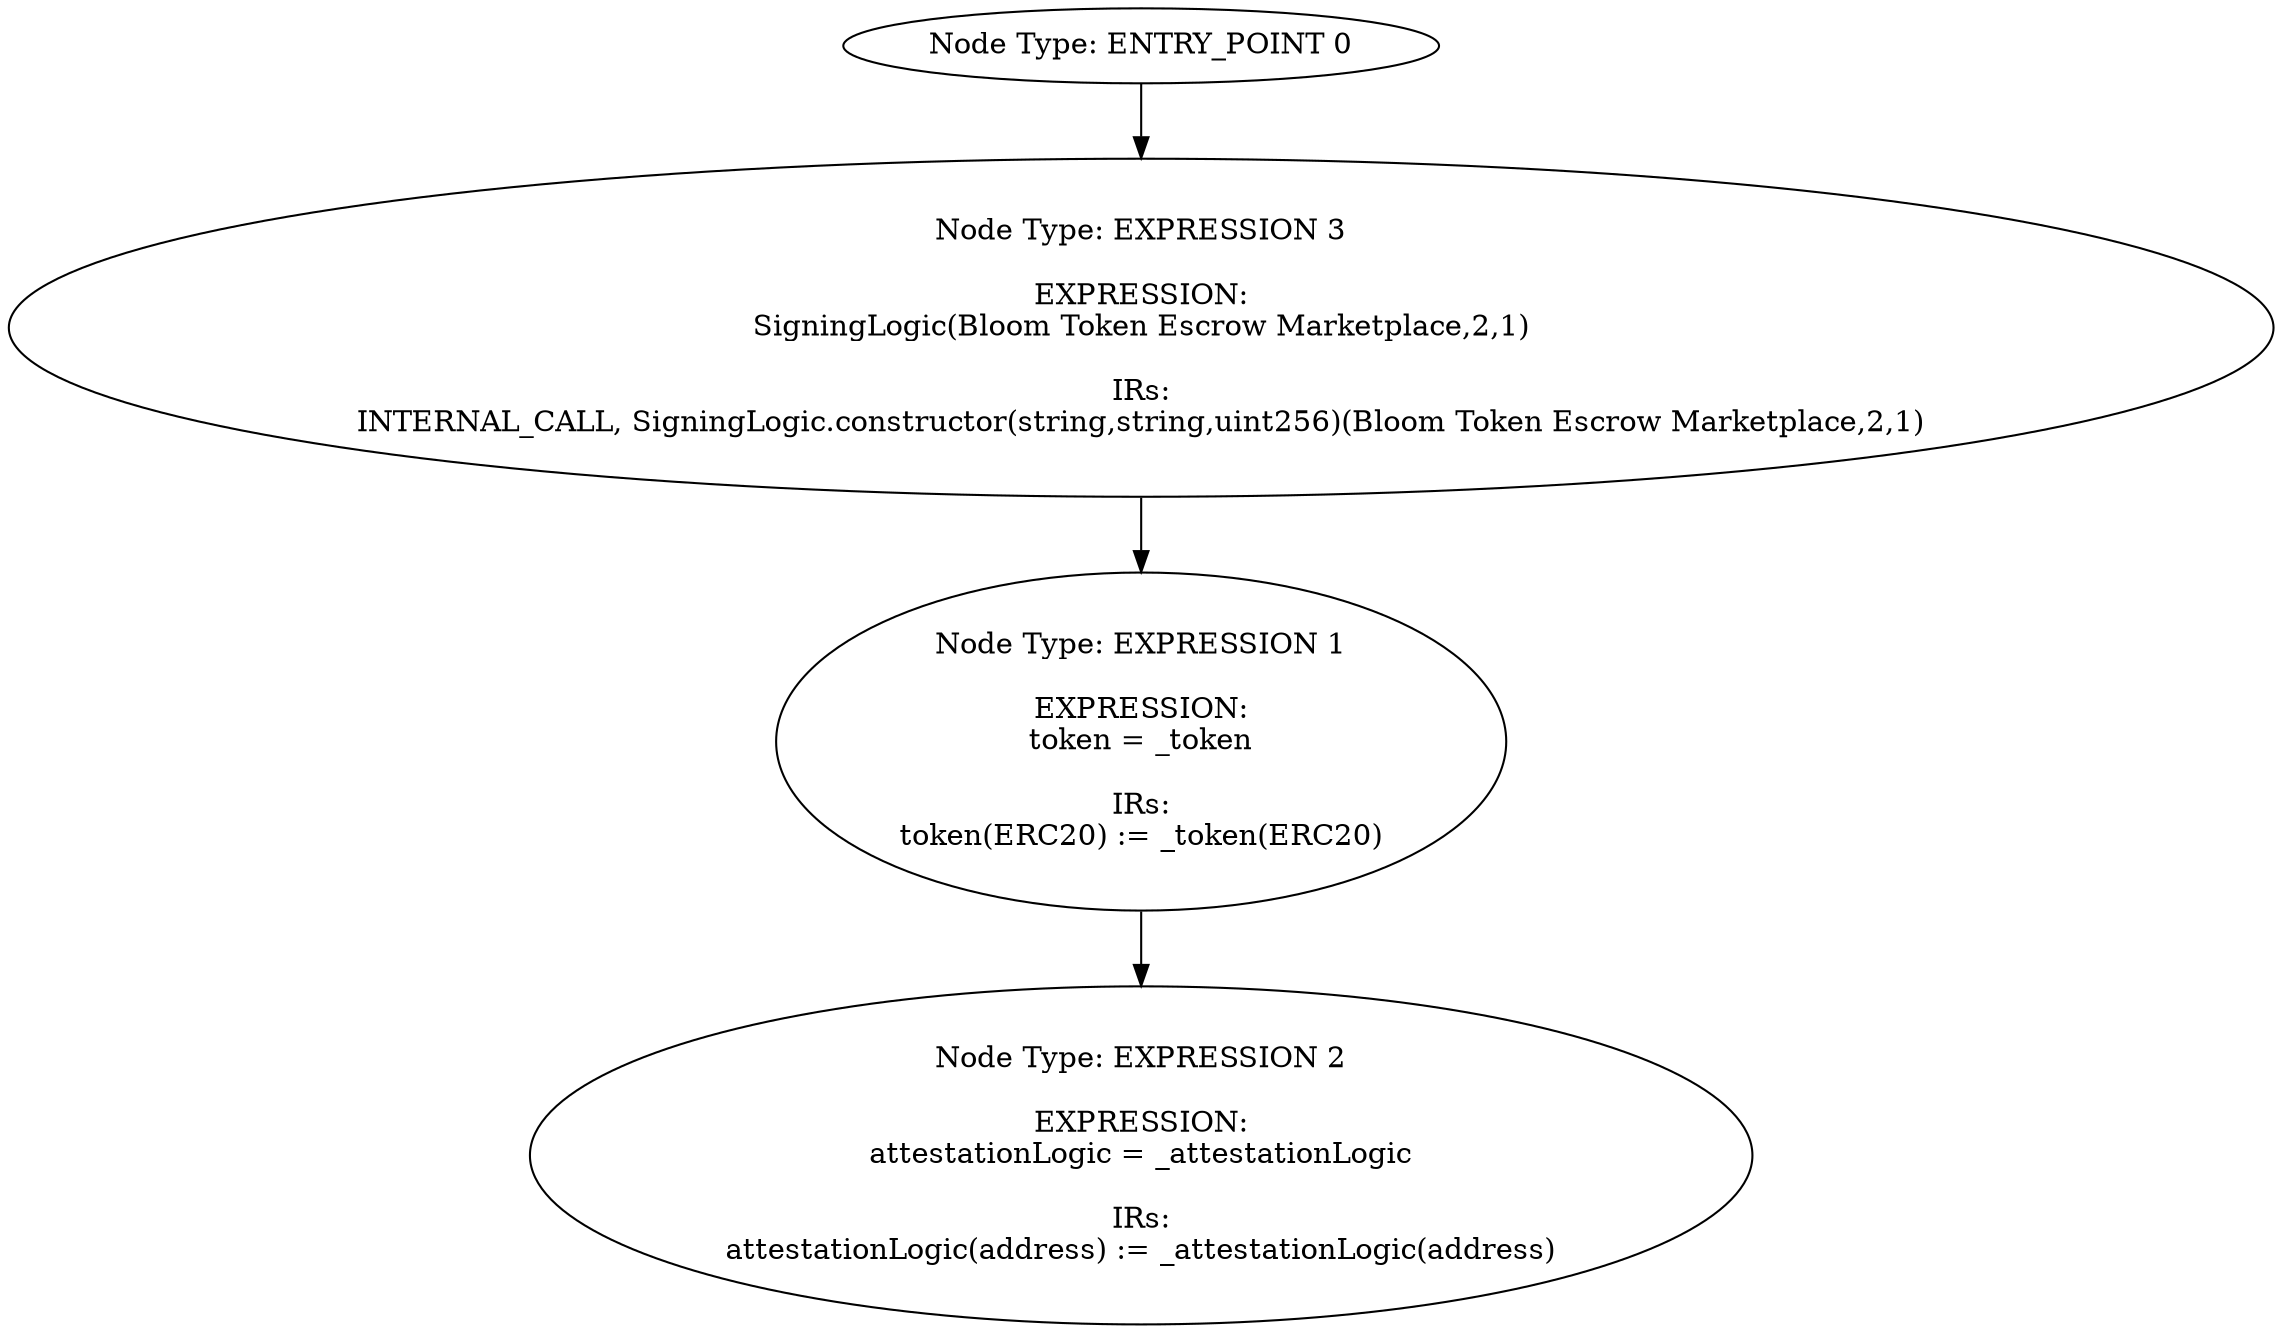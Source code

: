 digraph{
0[label="Node Type: ENTRY_POINT 0
"];
0->3;
1[label="Node Type: EXPRESSION 1

EXPRESSION:
token = _token

IRs:
token(ERC20) := _token(ERC20)"];
1->2;
2[label="Node Type: EXPRESSION 2

EXPRESSION:
attestationLogic = _attestationLogic

IRs:
attestationLogic(address) := _attestationLogic(address)"];
3[label="Node Type: EXPRESSION 3

EXPRESSION:
SigningLogic(Bloom Token Escrow Marketplace,2,1)

IRs:
INTERNAL_CALL, SigningLogic.constructor(string,string,uint256)(Bloom Token Escrow Marketplace,2,1)"];
3->1;
}
